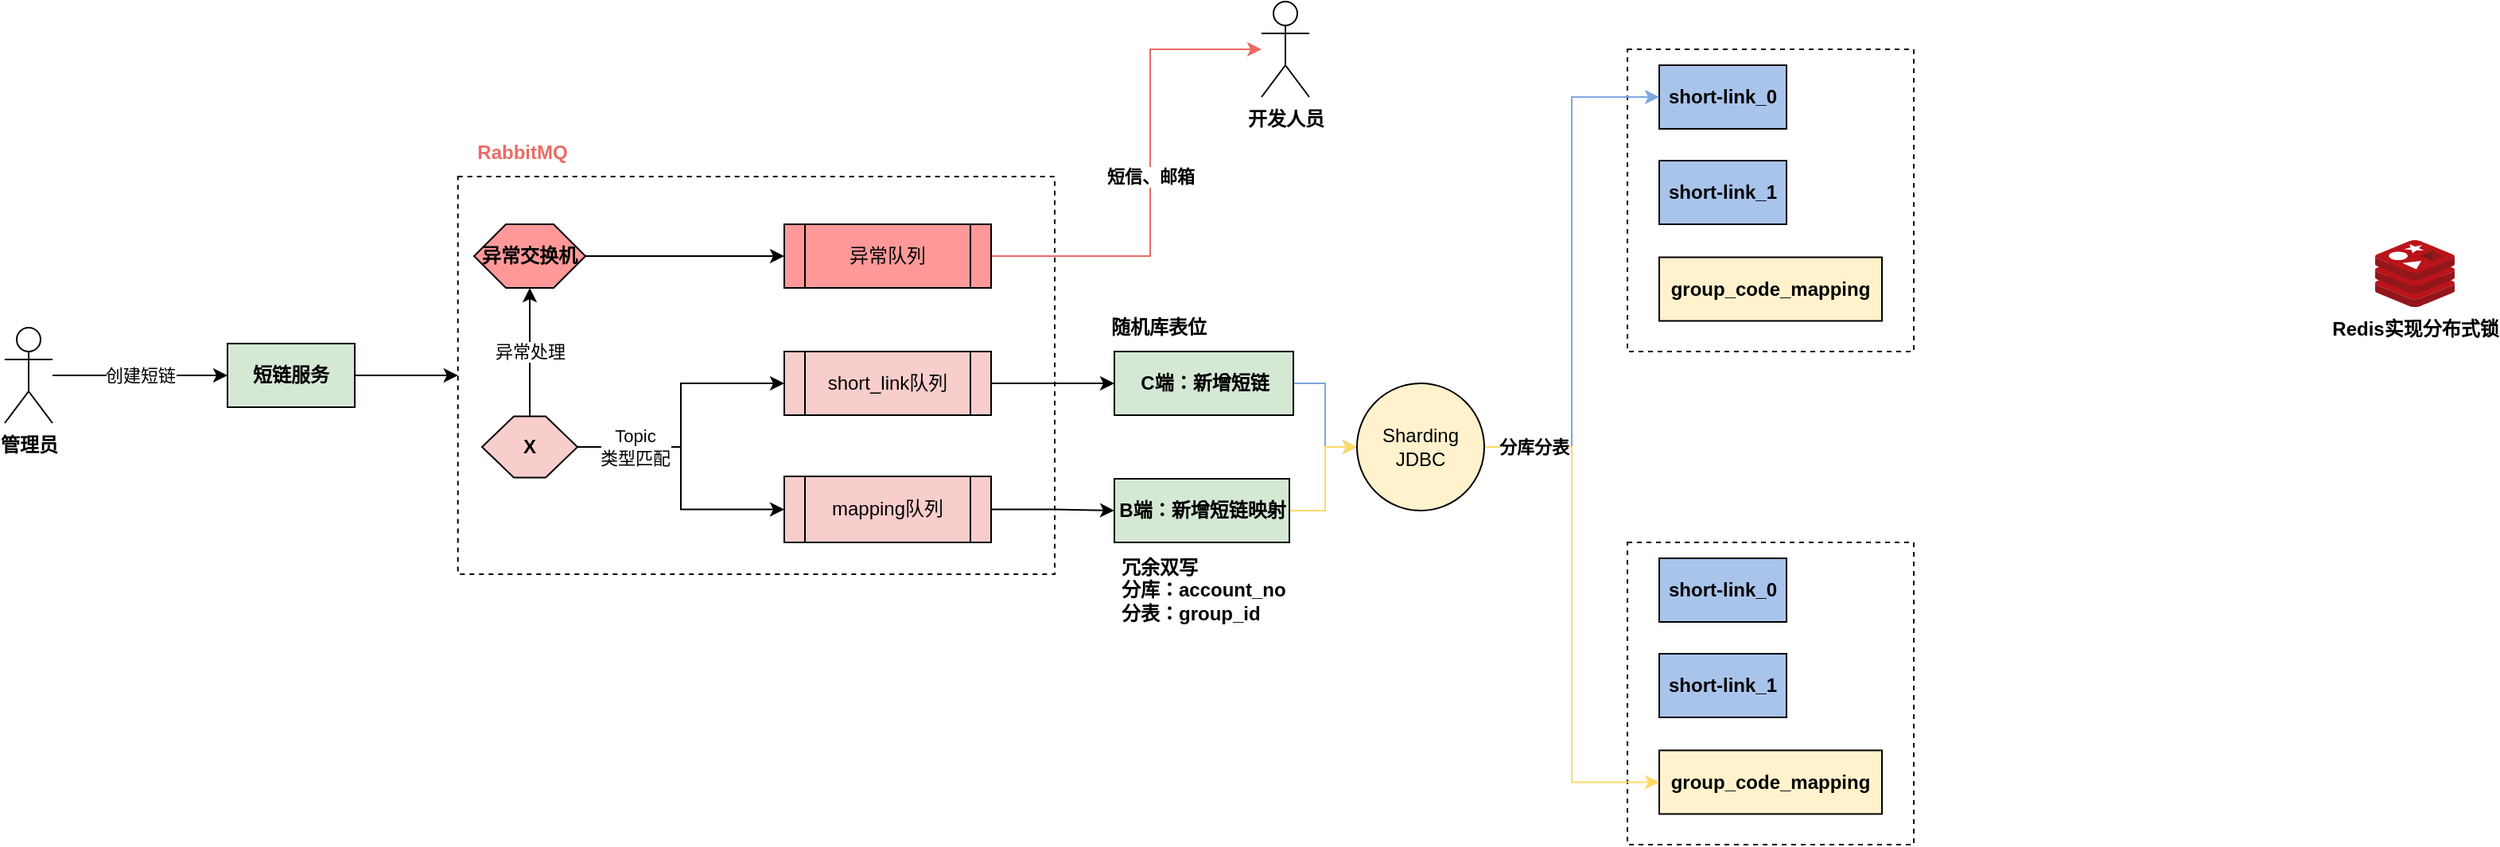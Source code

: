 <mxfile version="26.1.0">
  <diagram name="第 1 页" id="zngaNRGyfOBU_eu8mxkX">
    <mxGraphModel dx="-2766" dy="984" grid="1" gridSize="10" guides="1" tooltips="1" connect="1" arrows="1" fold="1" page="1" pageScale="1" pageWidth="2339" pageHeight="3300" math="0" shadow="0">
      <root>
        <mxCell id="0" />
        <mxCell id="1" parent="0" />
        <mxCell id="SSOsadmcBXxZNNzZLrk8-1" value="" style="rounded=0;whiteSpace=wrap;html=1;fillColor=none;dashed=1;" vertex="1" parent="1">
          <mxGeometry x="5264.85" y="1930" width="375.15" height="250" as="geometry" />
        </mxCell>
        <mxCell id="SSOsadmcBXxZNNzZLrk8-2" value="创建短链" style="edgeStyle=orthogonalEdgeStyle;rounded=0;orthogonalLoop=1;jettySize=auto;html=1;" edge="1" parent="1" source="SSOsadmcBXxZNNzZLrk8-3" target="SSOsadmcBXxZNNzZLrk8-10">
          <mxGeometry relative="1" as="geometry">
            <mxPoint x="5100" y="2119.217" as="targetPoint" />
            <Array as="points" />
          </mxGeometry>
        </mxCell>
        <mxCell id="SSOsadmcBXxZNNzZLrk8-3" value="管理员" style="shape=umlActor;verticalLabelPosition=bottom;verticalAlign=top;html=1;outlineConnect=0;fontStyle=1" vertex="1" parent="1">
          <mxGeometry x="4980" y="2025" width="30" height="60" as="geometry" />
        </mxCell>
        <mxCell id="SSOsadmcBXxZNNzZLrk8-4" style="edgeStyle=orthogonalEdgeStyle;rounded=0;orthogonalLoop=1;jettySize=auto;html=1;entryX=0;entryY=0.5;entryDx=0;entryDy=0;" edge="1" parent="1" source="SSOsadmcBXxZNNzZLrk8-8" target="SSOsadmcBXxZNNzZLrk8-12">
          <mxGeometry relative="1" as="geometry" />
        </mxCell>
        <mxCell id="SSOsadmcBXxZNNzZLrk8-5" style="edgeStyle=orthogonalEdgeStyle;rounded=0;orthogonalLoop=1;jettySize=auto;html=1;" edge="1" parent="1" source="SSOsadmcBXxZNNzZLrk8-8" target="SSOsadmcBXxZNNzZLrk8-14">
          <mxGeometry relative="1" as="geometry" />
        </mxCell>
        <mxCell id="SSOsadmcBXxZNNzZLrk8-6" value="Topic&lt;br&gt;类型匹配" style="edgeLabel;html=1;align=center;verticalAlign=middle;resizable=0;points=[];" vertex="1" connectable="0" parent="SSOsadmcBXxZNNzZLrk8-5">
          <mxGeometry x="-0.582" relative="1" as="geometry">
            <mxPoint as="offset" />
          </mxGeometry>
        </mxCell>
        <mxCell id="SSOsadmcBXxZNNzZLrk8-7" value="异常处理" style="edgeStyle=orthogonalEdgeStyle;rounded=0;orthogonalLoop=1;jettySize=auto;html=1;" edge="1" parent="1" source="SSOsadmcBXxZNNzZLrk8-8" target="SSOsadmcBXxZNNzZLrk8-16">
          <mxGeometry relative="1" as="geometry" />
        </mxCell>
        <mxCell id="SSOsadmcBXxZNNzZLrk8-8" value="X" style="shape=hexagon;perimeter=hexagonPerimeter2;whiteSpace=wrap;html=1;fixedSize=1;fontStyle=1;fillColor=#F8CECC;" vertex="1" parent="1">
          <mxGeometry x="5280" y="2080.75" width="60" height="38.5" as="geometry" />
        </mxCell>
        <mxCell id="SSOsadmcBXxZNNzZLrk8-9" style="edgeStyle=orthogonalEdgeStyle;rounded=0;orthogonalLoop=1;jettySize=auto;html=1;entryX=0;entryY=0.5;entryDx=0;entryDy=0;" edge="1" parent="1" source="SSOsadmcBXxZNNzZLrk8-10" target="SSOsadmcBXxZNNzZLrk8-1">
          <mxGeometry relative="1" as="geometry" />
        </mxCell>
        <mxCell id="SSOsadmcBXxZNNzZLrk8-10" value="短链服务" style="rounded=0;whiteSpace=wrap;html=1;fillColor=#D5E8D4;fontStyle=1" vertex="1" parent="1">
          <mxGeometry x="5120" y="2035" width="80" height="40" as="geometry" />
        </mxCell>
        <mxCell id="SSOsadmcBXxZNNzZLrk8-11" style="edgeStyle=orthogonalEdgeStyle;rounded=0;orthogonalLoop=1;jettySize=auto;html=1;entryX=0;entryY=0.5;entryDx=0;entryDy=0;" edge="1" parent="1" source="SSOsadmcBXxZNNzZLrk8-12" target="SSOsadmcBXxZNNzZLrk8-20">
          <mxGeometry relative="1" as="geometry" />
        </mxCell>
        <mxCell id="SSOsadmcBXxZNNzZLrk8-12" value="short_link队列" style="shape=process;whiteSpace=wrap;html=1;backgroundOutline=1;fillColor=#F8CECC;" vertex="1" parent="1">
          <mxGeometry x="5470" y="2040" width="130" height="40" as="geometry" />
        </mxCell>
        <mxCell id="SSOsadmcBXxZNNzZLrk8-13" style="edgeStyle=orthogonalEdgeStyle;rounded=0;orthogonalLoop=1;jettySize=auto;html=1;entryX=0;entryY=0.5;entryDx=0;entryDy=0;" edge="1" parent="1" source="SSOsadmcBXxZNNzZLrk8-14" target="SSOsadmcBXxZNNzZLrk8-22">
          <mxGeometry relative="1" as="geometry" />
        </mxCell>
        <mxCell id="SSOsadmcBXxZNNzZLrk8-14" value="mapping队列" style="shape=process;whiteSpace=wrap;html=1;backgroundOutline=1;fillColor=#F8CECC;" vertex="1" parent="1">
          <mxGeometry x="5470" y="2118.5" width="130" height="41.5" as="geometry" />
        </mxCell>
        <mxCell id="SSOsadmcBXxZNNzZLrk8-15" style="edgeStyle=orthogonalEdgeStyle;rounded=0;orthogonalLoop=1;jettySize=auto;html=1;entryX=0;entryY=0.5;entryDx=0;entryDy=0;" edge="1" parent="1" source="SSOsadmcBXxZNNzZLrk8-16" target="SSOsadmcBXxZNNzZLrk8-17">
          <mxGeometry relative="1" as="geometry" />
        </mxCell>
        <mxCell id="SSOsadmcBXxZNNzZLrk8-16" value="异常交换机" style="shape=hexagon;perimeter=hexagonPerimeter2;whiteSpace=wrap;html=1;fixedSize=1;fontStyle=1;fillColor=#FF9999;" vertex="1" parent="1">
          <mxGeometry x="5275" y="1960" width="70" height="40" as="geometry" />
        </mxCell>
        <mxCell id="SSOsadmcBXxZNNzZLrk8-51" value="短信、邮箱" style="edgeStyle=orthogonalEdgeStyle;rounded=0;orthogonalLoop=1;jettySize=auto;html=1;strokeColor=#EA6B66;fontStyle=1" edge="1" parent="1" source="SSOsadmcBXxZNNzZLrk8-17" target="SSOsadmcBXxZNNzZLrk8-49">
          <mxGeometry relative="1" as="geometry">
            <Array as="points">
              <mxPoint x="5700" y="1980" />
              <mxPoint x="5700" y="1850" />
            </Array>
          </mxGeometry>
        </mxCell>
        <mxCell id="SSOsadmcBXxZNNzZLrk8-17" value="异常队列" style="shape=process;whiteSpace=wrap;html=1;backgroundOutline=1;fillColor=#FF9999;" vertex="1" parent="1">
          <mxGeometry x="5470" y="1960" width="130" height="40" as="geometry" />
        </mxCell>
        <mxCell id="SSOsadmcBXxZNNzZLrk8-18" value="&lt;font style=&quot;&quot;&gt;RabbitMQ&lt;/font&gt;" style="text;html=1;align=center;verticalAlign=middle;resizable=0;points=[];autosize=1;strokeColor=none;fillColor=none;fontStyle=1;fontColor=#EA6B66;" vertex="1" parent="1">
          <mxGeometry x="5264.85" y="1900" width="80" height="30" as="geometry" />
        </mxCell>
        <mxCell id="SSOsadmcBXxZNNzZLrk8-44" style="edgeStyle=orthogonalEdgeStyle;rounded=0;orthogonalLoop=1;jettySize=auto;html=1;strokeColor=#7EA6E0;fontStyle=1" edge="1" parent="1" source="SSOsadmcBXxZNNzZLrk8-20" target="SSOsadmcBXxZNNzZLrk8-43">
          <mxGeometry relative="1" as="geometry">
            <Array as="points">
              <mxPoint x="5810" y="2060" />
              <mxPoint x="5810" y="2100" />
            </Array>
          </mxGeometry>
        </mxCell>
        <mxCell id="SSOsadmcBXxZNNzZLrk8-20" value="C端：新增短链" style="rounded=0;whiteSpace=wrap;html=1;fillColor=#D5E8D4;fontStyle=1" vertex="1" parent="1">
          <mxGeometry x="5677.5" y="2040" width="112.5" height="40" as="geometry" />
        </mxCell>
        <mxCell id="SSOsadmcBXxZNNzZLrk8-45" style="edgeStyle=orthogonalEdgeStyle;rounded=0;orthogonalLoop=1;jettySize=auto;html=1;strokeColor=#FFD966;" edge="1" parent="1" source="SSOsadmcBXxZNNzZLrk8-22" target="SSOsadmcBXxZNNzZLrk8-43">
          <mxGeometry relative="1" as="geometry">
            <Array as="points">
              <mxPoint x="5810" y="2140" />
              <mxPoint x="5810" y="2100" />
            </Array>
          </mxGeometry>
        </mxCell>
        <mxCell id="SSOsadmcBXxZNNzZLrk8-22" value="B端：新增短链映射" style="rounded=0;whiteSpace=wrap;html=1;fillColor=#D5E8D4;fontStyle=1" vertex="1" parent="1">
          <mxGeometry x="5677.5" y="2120" width="110" height="40" as="geometry" />
        </mxCell>
        <mxCell id="SSOsadmcBXxZNNzZLrk8-23" value="冗余双写&lt;br&gt;分库：account_no&lt;br&gt;分表：group_id" style="text;html=1;align=left;verticalAlign=middle;resizable=0;points=[];autosize=1;strokeColor=none;fillColor=none;fontStyle=1" vertex="1" parent="1">
          <mxGeometry x="5680" y="2160" width="120" height="60" as="geometry" />
        </mxCell>
        <mxCell id="SSOsadmcBXxZNNzZLrk8-24" value="随机库表位" style="text;html=1;align=center;verticalAlign=middle;resizable=0;points=[];autosize=1;strokeColor=none;fillColor=none;fontStyle=1" vertex="1" parent="1">
          <mxGeometry x="5665" y="2010" width="80" height="30" as="geometry" />
        </mxCell>
        <mxCell id="SSOsadmcBXxZNNzZLrk8-37" value="" style="group" vertex="1" connectable="0" parent="1">
          <mxGeometry x="6000" y="1850" width="180" height="190" as="geometry" />
        </mxCell>
        <mxCell id="SSOsadmcBXxZNNzZLrk8-29" value="" style="rounded=0;whiteSpace=wrap;html=1;dashed=1;fillColor=none;" vertex="1" parent="SSOsadmcBXxZNNzZLrk8-37">
          <mxGeometry width="180" height="190" as="geometry" />
        </mxCell>
        <mxCell id="SSOsadmcBXxZNNzZLrk8-30" value="short-link_0" style="rounded=0;whiteSpace=wrap;html=1;fillColor=#A9C4EB;fontStyle=1" vertex="1" parent="SSOsadmcBXxZNNzZLrk8-37">
          <mxGeometry x="20" y="10" width="80" height="40" as="geometry" />
        </mxCell>
        <mxCell id="SSOsadmcBXxZNNzZLrk8-31" value="short-link_1" style="rounded=0;whiteSpace=wrap;html=1;fillColor=#A9C4EB;fontStyle=1" vertex="1" parent="SSOsadmcBXxZNNzZLrk8-37">
          <mxGeometry x="20" y="70" width="80" height="40" as="geometry" />
        </mxCell>
        <mxCell id="SSOsadmcBXxZNNzZLrk8-32" value="group_code_mapping" style="rounded=0;whiteSpace=wrap;html=1;fillColor=#FFF2CC;fontStyle=1" vertex="1" parent="SSOsadmcBXxZNNzZLrk8-37">
          <mxGeometry x="20" y="130.75" width="140" height="40" as="geometry" />
        </mxCell>
        <mxCell id="SSOsadmcBXxZNNzZLrk8-38" value="" style="group" vertex="1" connectable="0" parent="1">
          <mxGeometry x="6000" y="2160" width="180" height="190" as="geometry" />
        </mxCell>
        <mxCell id="SSOsadmcBXxZNNzZLrk8-33" value="" style="rounded=0;whiteSpace=wrap;html=1;dashed=1;fillColor=none;" vertex="1" parent="SSOsadmcBXxZNNzZLrk8-38">
          <mxGeometry width="180" height="190" as="geometry" />
        </mxCell>
        <mxCell id="SSOsadmcBXxZNNzZLrk8-34" value="short-link_0" style="rounded=0;whiteSpace=wrap;html=1;fillColor=#A9C4EB;fontStyle=1" vertex="1" parent="SSOsadmcBXxZNNzZLrk8-38">
          <mxGeometry x="20" y="10" width="80" height="40" as="geometry" />
        </mxCell>
        <mxCell id="SSOsadmcBXxZNNzZLrk8-35" value="short-link_1" style="rounded=0;whiteSpace=wrap;html=1;fillColor=#A9C4EB;fontStyle=1" vertex="1" parent="SSOsadmcBXxZNNzZLrk8-38">
          <mxGeometry x="20" y="70" width="80" height="40" as="geometry" />
        </mxCell>
        <mxCell id="SSOsadmcBXxZNNzZLrk8-36" value="group_code_mapping" style="rounded=0;whiteSpace=wrap;html=1;fillColor=#FFF2CC;fontStyle=1" vertex="1" parent="SSOsadmcBXxZNNzZLrk8-38">
          <mxGeometry x="20" y="130.75" width="140" height="40" as="geometry" />
        </mxCell>
        <mxCell id="SSOsadmcBXxZNNzZLrk8-46" style="edgeStyle=orthogonalEdgeStyle;rounded=0;orthogonalLoop=1;jettySize=auto;html=1;entryX=0;entryY=0.5;entryDx=0;entryDy=0;strokeColor=#7EA6E0;" edge="1" parent="1" source="SSOsadmcBXxZNNzZLrk8-43" target="SSOsadmcBXxZNNzZLrk8-30">
          <mxGeometry relative="1" as="geometry" />
        </mxCell>
        <mxCell id="SSOsadmcBXxZNNzZLrk8-47" style="edgeStyle=orthogonalEdgeStyle;rounded=0;orthogonalLoop=1;jettySize=auto;html=1;entryX=0;entryY=0.5;entryDx=0;entryDy=0;strokeColor=#FFD966;" edge="1" parent="1" source="SSOsadmcBXxZNNzZLrk8-43" target="SSOsadmcBXxZNNzZLrk8-36">
          <mxGeometry relative="1" as="geometry" />
        </mxCell>
        <mxCell id="SSOsadmcBXxZNNzZLrk8-48" value="分库分表" style="edgeLabel;html=1;align=center;verticalAlign=middle;resizable=0;points=[];fontStyle=1" vertex="1" connectable="0" parent="SSOsadmcBXxZNNzZLrk8-47">
          <mxGeometry x="-0.845" relative="1" as="geometry">
            <mxPoint x="6" as="offset" />
          </mxGeometry>
        </mxCell>
        <mxCell id="SSOsadmcBXxZNNzZLrk8-43" value="Sharding JDBC" style="ellipse;whiteSpace=wrap;html=1;aspect=fixed;fillColor=#FFF2CC;" vertex="1" parent="1">
          <mxGeometry x="5830" y="2060" width="80" height="80" as="geometry" />
        </mxCell>
        <mxCell id="SSOsadmcBXxZNNzZLrk8-49" value="开发人员" style="shape=umlActor;verticalLabelPosition=bottom;verticalAlign=top;html=1;outlineConnect=0;fontStyle=1" vertex="1" parent="1">
          <mxGeometry x="5770" y="1820" width="30" height="60" as="geometry" />
        </mxCell>
        <mxCell id="SSOsadmcBXxZNNzZLrk8-53" value="Redis实现分布式锁" style="image;sketch=0;aspect=fixed;html=1;points=[];align=center;fontSize=12;image=img/lib/mscae/Cache_Redis_Product.svg;fontStyle=1" vertex="1" parent="1">
          <mxGeometry x="6470" y="1970" width="50" height="42" as="geometry" />
        </mxCell>
      </root>
    </mxGraphModel>
  </diagram>
</mxfile>
